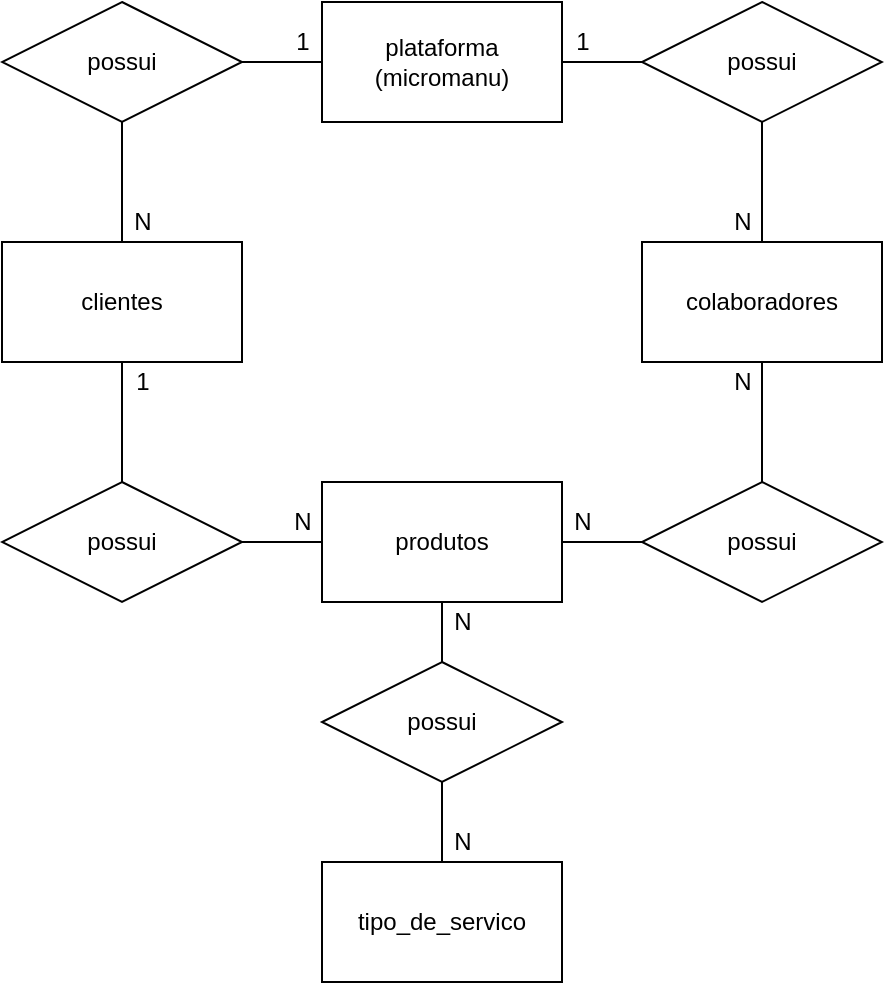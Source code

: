 <mxfile version="14.8.3" type="device"><diagram id="tYIQM1WkoTM_N3ZztwTf" name="Page-1"><mxGraphModel dx="708" dy="635" grid="1" gridSize="10" guides="1" tooltips="1" connect="1" arrows="1" fold="1" page="1" pageScale="1" pageWidth="827" pageHeight="1169" math="0" shadow="0"><root><mxCell id="0"/><mxCell id="1" parent="0"/><mxCell id="Ut2y58lU_yNh2D89EDSf-9" style="edgeStyle=orthogonalEdgeStyle;rounded=0;orthogonalLoop=1;jettySize=auto;html=1;exitX=0;exitY=0.5;exitDx=0;exitDy=0;entryX=1;entryY=0.5;entryDx=0;entryDy=0;endArrow=none;endFill=0;" edge="1" parent="1" source="Ut2y58lU_yNh2D89EDSf-2" target="Ut2y58lU_yNh2D89EDSf-7"><mxGeometry relative="1" as="geometry"/></mxCell><mxCell id="Ut2y58lU_yNh2D89EDSf-2" value="plataforma&lt;br&gt;(micromanu)" style="rounded=0;whiteSpace=wrap;html=1;" vertex="1" parent="1"><mxGeometry x="320" y="80" width="120" height="60" as="geometry"/></mxCell><mxCell id="Ut2y58lU_yNh2D89EDSf-4" value="clientes" style="rounded=0;whiteSpace=wrap;html=1;" vertex="1" parent="1"><mxGeometry x="160" y="200" width="120" height="60" as="geometry"/></mxCell><mxCell id="Ut2y58lU_yNh2D89EDSf-20" style="edgeStyle=orthogonalEdgeStyle;rounded=0;orthogonalLoop=1;jettySize=auto;html=1;exitX=1;exitY=0.5;exitDx=0;exitDy=0;entryX=0;entryY=0.5;entryDx=0;entryDy=0;endArrow=none;endFill=0;" edge="1" parent="1" source="Ut2y58lU_yNh2D89EDSf-5" target="Ut2y58lU_yNh2D89EDSf-18"><mxGeometry relative="1" as="geometry"/></mxCell><mxCell id="Ut2y58lU_yNh2D89EDSf-5" value="produtos" style="rounded=0;whiteSpace=wrap;html=1;" vertex="1" parent="1"><mxGeometry x="320" y="320" width="120" height="60" as="geometry"/></mxCell><mxCell id="Ut2y58lU_yNh2D89EDSf-6" value="colaboradores" style="rounded=0;whiteSpace=wrap;html=1;" vertex="1" parent="1"><mxGeometry x="480" y="200" width="120" height="60" as="geometry"/></mxCell><mxCell id="Ut2y58lU_yNh2D89EDSf-10" style="edgeStyle=orthogonalEdgeStyle;rounded=0;orthogonalLoop=1;jettySize=auto;html=1;exitX=0.5;exitY=1;exitDx=0;exitDy=0;entryX=0.5;entryY=0;entryDx=0;entryDy=0;endArrow=none;endFill=0;" edge="1" parent="1" source="Ut2y58lU_yNh2D89EDSf-7" target="Ut2y58lU_yNh2D89EDSf-4"><mxGeometry relative="1" as="geometry"/></mxCell><mxCell id="Ut2y58lU_yNh2D89EDSf-7" value="possui" style="shape=rhombus;perimeter=rhombusPerimeter;whiteSpace=wrap;html=1;align=center;" vertex="1" parent="1"><mxGeometry x="160" y="80" width="120" height="60" as="geometry"/></mxCell><mxCell id="Ut2y58lU_yNh2D89EDSf-11" style="edgeStyle=orthogonalEdgeStyle;rounded=0;orthogonalLoop=1;jettySize=auto;html=1;exitX=0;exitY=0.5;exitDx=0;exitDy=0;entryX=1;entryY=0.5;entryDx=0;entryDy=0;endArrow=none;endFill=0;" edge="1" parent="1" source="Ut2y58lU_yNh2D89EDSf-8" target="Ut2y58lU_yNh2D89EDSf-2"><mxGeometry relative="1" as="geometry"/></mxCell><mxCell id="Ut2y58lU_yNh2D89EDSf-12" style="edgeStyle=orthogonalEdgeStyle;rounded=0;orthogonalLoop=1;jettySize=auto;html=1;exitX=0.5;exitY=1;exitDx=0;exitDy=0;entryX=0.5;entryY=0;entryDx=0;entryDy=0;endArrow=none;endFill=0;" edge="1" parent="1" source="Ut2y58lU_yNh2D89EDSf-8" target="Ut2y58lU_yNh2D89EDSf-6"><mxGeometry relative="1" as="geometry"/></mxCell><mxCell id="Ut2y58lU_yNh2D89EDSf-8" value="possui" style="shape=rhombus;perimeter=rhombusPerimeter;whiteSpace=wrap;html=1;align=center;" vertex="1" parent="1"><mxGeometry x="480" y="80" width="120" height="60" as="geometry"/></mxCell><mxCell id="Ut2y58lU_yNh2D89EDSf-15" style="edgeStyle=orthogonalEdgeStyle;rounded=0;orthogonalLoop=1;jettySize=auto;html=1;exitX=0.5;exitY=0;exitDx=0;exitDy=0;entryX=0.5;entryY=1;entryDx=0;entryDy=0;endArrow=none;endFill=0;" edge="1" parent="1" source="Ut2y58lU_yNh2D89EDSf-13" target="Ut2y58lU_yNh2D89EDSf-4"><mxGeometry relative="1" as="geometry"/></mxCell><mxCell id="Ut2y58lU_yNh2D89EDSf-19" style="edgeStyle=orthogonalEdgeStyle;rounded=0;orthogonalLoop=1;jettySize=auto;html=1;exitX=1;exitY=0.5;exitDx=0;exitDy=0;endArrow=none;endFill=0;entryX=0;entryY=0.5;entryDx=0;entryDy=0;" edge="1" parent="1" source="Ut2y58lU_yNh2D89EDSf-13" target="Ut2y58lU_yNh2D89EDSf-5"><mxGeometry relative="1" as="geometry"><mxPoint x="310" y="350" as="targetPoint"/></mxGeometry></mxCell><mxCell id="Ut2y58lU_yNh2D89EDSf-13" value="possui" style="shape=rhombus;perimeter=rhombusPerimeter;whiteSpace=wrap;html=1;align=center;" vertex="1" parent="1"><mxGeometry x="160" y="320" width="120" height="60" as="geometry"/></mxCell><mxCell id="Ut2y58lU_yNh2D89EDSf-16" value="tipo_de_servico" style="rounded=0;whiteSpace=wrap;html=1;" vertex="1" parent="1"><mxGeometry x="320" y="510" width="120" height="60" as="geometry"/></mxCell><mxCell id="Ut2y58lU_yNh2D89EDSf-21" style="edgeStyle=orthogonalEdgeStyle;rounded=0;orthogonalLoop=1;jettySize=auto;html=1;exitX=0.5;exitY=0;exitDx=0;exitDy=0;entryX=0.5;entryY=1;entryDx=0;entryDy=0;endArrow=none;endFill=0;" edge="1" parent="1" source="Ut2y58lU_yNh2D89EDSf-18" target="Ut2y58lU_yNh2D89EDSf-6"><mxGeometry relative="1" as="geometry"/></mxCell><mxCell id="Ut2y58lU_yNh2D89EDSf-18" value="possui" style="shape=rhombus;perimeter=rhombusPerimeter;whiteSpace=wrap;html=1;align=center;" vertex="1" parent="1"><mxGeometry x="480" y="320" width="120" height="60" as="geometry"/></mxCell><mxCell id="Ut2y58lU_yNh2D89EDSf-23" style="edgeStyle=orthogonalEdgeStyle;rounded=0;orthogonalLoop=1;jettySize=auto;html=1;exitX=0.5;exitY=0;exitDx=0;exitDy=0;entryX=0.5;entryY=1;entryDx=0;entryDy=0;endArrow=none;endFill=0;" edge="1" parent="1" source="Ut2y58lU_yNh2D89EDSf-22" target="Ut2y58lU_yNh2D89EDSf-5"><mxGeometry relative="1" as="geometry"/></mxCell><mxCell id="Ut2y58lU_yNh2D89EDSf-24" style="edgeStyle=orthogonalEdgeStyle;rounded=0;orthogonalLoop=1;jettySize=auto;html=1;exitX=0.5;exitY=1;exitDx=0;exitDy=0;entryX=0.5;entryY=0;entryDx=0;entryDy=0;endArrow=none;endFill=0;" edge="1" parent="1" source="Ut2y58lU_yNh2D89EDSf-22" target="Ut2y58lU_yNh2D89EDSf-16"><mxGeometry relative="1" as="geometry"/></mxCell><mxCell id="Ut2y58lU_yNh2D89EDSf-22" value="possui" style="shape=rhombus;perimeter=rhombusPerimeter;whiteSpace=wrap;html=1;align=center;" vertex="1" parent="1"><mxGeometry x="320" y="410" width="120" height="60" as="geometry"/></mxCell><mxCell id="Ut2y58lU_yNh2D89EDSf-25" value="1" style="text;html=1;align=center;verticalAlign=middle;resizable=0;points=[];autosize=1;strokeColor=none;" vertex="1" parent="1"><mxGeometry x="300" y="90" width="20" height="20" as="geometry"/></mxCell><mxCell id="Ut2y58lU_yNh2D89EDSf-26" value="1" style="text;html=1;align=center;verticalAlign=middle;resizable=0;points=[];autosize=1;strokeColor=none;" vertex="1" parent="1"><mxGeometry x="440" y="90" width="20" height="20" as="geometry"/></mxCell><mxCell id="Ut2y58lU_yNh2D89EDSf-29" value="N" style="text;html=1;align=center;verticalAlign=middle;resizable=0;points=[];autosize=1;strokeColor=none;" vertex="1" parent="1"><mxGeometry x="220" y="180" width="20" height="20" as="geometry"/></mxCell><mxCell id="Ut2y58lU_yNh2D89EDSf-30" value="N" style="text;html=1;align=center;verticalAlign=middle;resizable=0;points=[];autosize=1;strokeColor=none;" vertex="1" parent="1"><mxGeometry x="520" y="260" width="20" height="20" as="geometry"/></mxCell><mxCell id="Ut2y58lU_yNh2D89EDSf-31" value="1" style="text;html=1;align=center;verticalAlign=middle;resizable=0;points=[];autosize=1;strokeColor=none;" vertex="1" parent="1"><mxGeometry x="220" y="260" width="20" height="20" as="geometry"/></mxCell><mxCell id="Ut2y58lU_yNh2D89EDSf-32" value="N" style="text;html=1;align=center;verticalAlign=middle;resizable=0;points=[];autosize=1;strokeColor=none;" vertex="1" parent="1"><mxGeometry x="300" y="330" width="20" height="20" as="geometry"/></mxCell><mxCell id="Ut2y58lU_yNh2D89EDSf-33" value="N" style="text;html=1;align=center;verticalAlign=middle;resizable=0;points=[];autosize=1;strokeColor=none;" vertex="1" parent="1"><mxGeometry x="520" y="180" width="20" height="20" as="geometry"/></mxCell><mxCell id="Ut2y58lU_yNh2D89EDSf-34" value="N" style="text;html=1;align=center;verticalAlign=middle;resizable=0;points=[];autosize=1;strokeColor=none;" vertex="1" parent="1"><mxGeometry x="440" y="330" width="20" height="20" as="geometry"/></mxCell><mxCell id="Ut2y58lU_yNh2D89EDSf-35" value="N" style="text;html=1;align=center;verticalAlign=middle;resizable=0;points=[];autosize=1;strokeColor=none;" vertex="1" parent="1"><mxGeometry x="380" y="380" width="20" height="20" as="geometry"/></mxCell><mxCell id="Ut2y58lU_yNh2D89EDSf-36" value="N" style="text;html=1;align=center;verticalAlign=middle;resizable=0;points=[];autosize=1;strokeColor=none;" vertex="1" parent="1"><mxGeometry x="380" y="490" width="20" height="20" as="geometry"/></mxCell></root></mxGraphModel></diagram></mxfile>